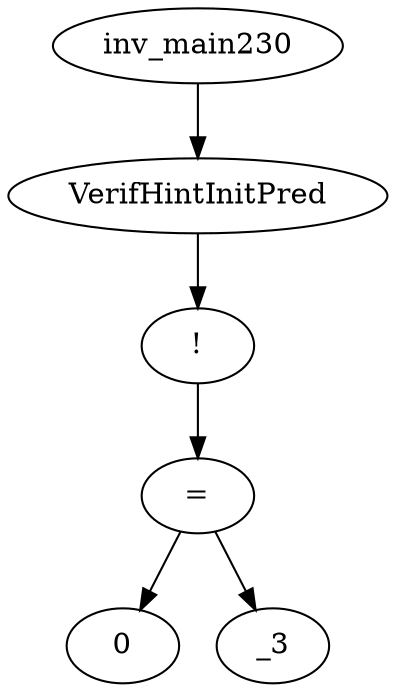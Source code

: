 digraph dag {
0 [label="inv_main230"];
1 [label="VerifHintInitPred"];
2 [label="!"];
3 [label="="];
4 [label="0"];
5 [label="_3"];
0->1
1->2
2->3
3->5
3 -> 4
}
